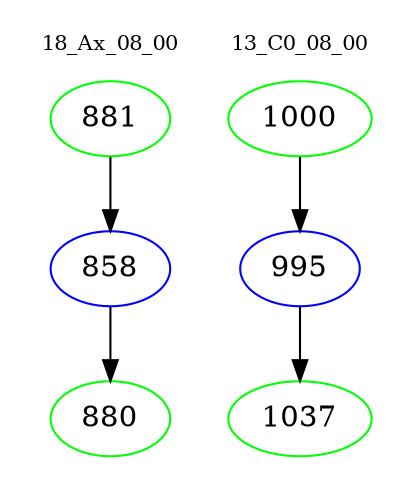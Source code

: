 digraph{
subgraph cluster_0 {
color = white
label = "18_Ax_08_00";
fontsize=10;
T0_881 [label="881", color="green"]
T0_881 -> T0_858 [color="black"]
T0_858 [label="858", color="blue"]
T0_858 -> T0_880 [color="black"]
T0_880 [label="880", color="green"]
}
subgraph cluster_1 {
color = white
label = "13_C0_08_00";
fontsize=10;
T1_1000 [label="1000", color="green"]
T1_1000 -> T1_995 [color="black"]
T1_995 [label="995", color="blue"]
T1_995 -> T1_1037 [color="black"]
T1_1037 [label="1037", color="green"]
}
}
